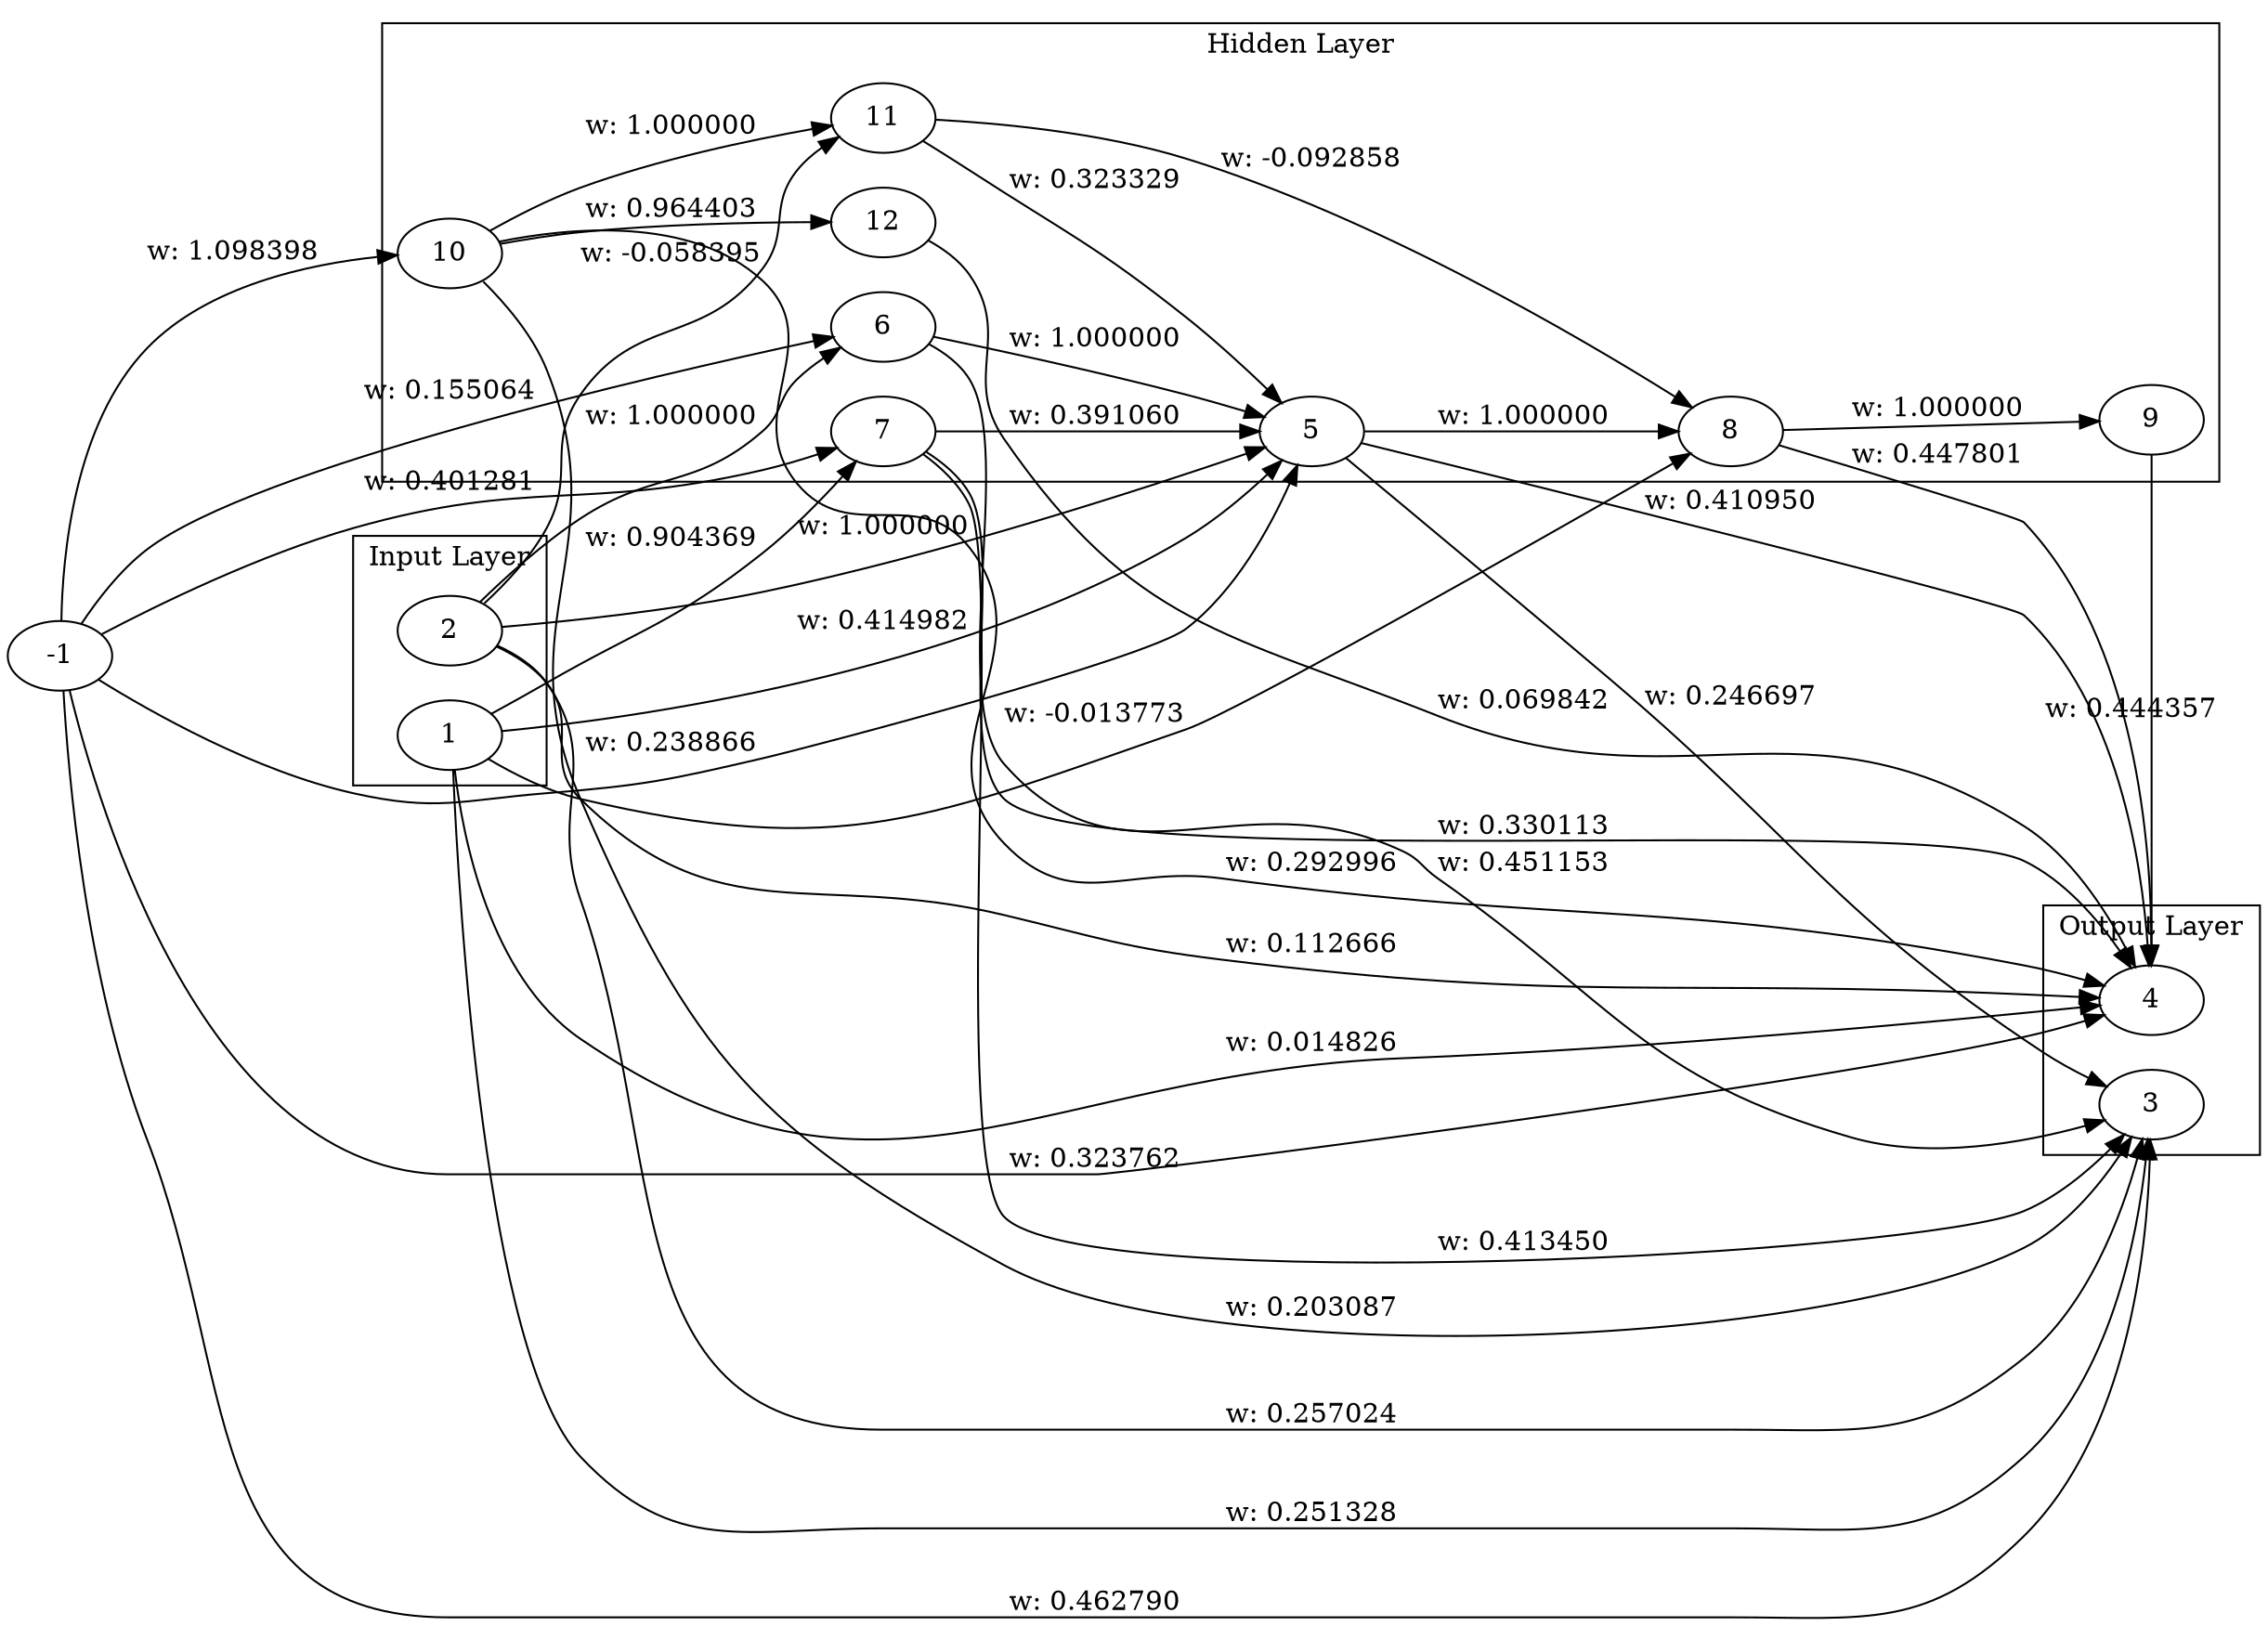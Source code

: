 digraph Genome {
  rankdir=LR;
  subgraph cluster_0 {
    label="Input Layer";
    1;
    2;
  }
  subgraph cluster_1 {
    label="Hidden Layer";
    5;
    6;
    7;
    8;
    9;
    10;
    11;
    12;
  }
  subgraph cluster_2 {
    label="Output Layer";
    3;
    4;
  }
  1 -> 3 [label="w: 0.251328"];
  1 -> 4 [label="w: 0.014826"];
  2 -> 3 [label="w: 0.257024"];
  2 -> 4 [label="w: 0.112666"];
  -1 -> 3 [label="w: 0.462790"];
  -1 -> 4 [label="w: 0.323762"];
  2 -> 5 [label="w: 1.000000"];
  5 -> 3 [label="w: 0.246697"];
  5 -> 4 [label="w: 0.410950"];
  1 -> 5 [label="w: 0.414982"];
  2 -> 6 [label="w: 1.000000"];
  6 -> 5 [label="w: 1.000000"];
  1 -> 7 [label="w: 0.904369"];
  7 -> 5 [label="w: 0.391060"];
  7 -> 4 [label="w: 0.330113"];
  7 -> 3 [label="w: 0.413450"];
  5 -> 8 [label="w: 1.000000"];
  8 -> 4 [label="w: 0.447801"];
  1 -> 8 [label="w: -0.013773"];
  8 -> 9 [label="w: 1.000000"];
  9 -> 4 [label="w: 0.444357"];
  6 -> 3 [label="w: 0.451153"];
  -1 -> 10 [label="w: 1.098398"];
  10 -> 4 [label="w: 0.292996"];
  -1 -> 5 [label="w: 0.238866"];
  10 -> 11 [label="w: 1.000000"];
  11 -> 5 [label="w: 0.323329"];
  10 -> 3 [label="w: 0.203087"];
  -1 -> 6 [label="w: 0.155064"];
  11 -> 8 [label="w: -0.092858"];
  -1 -> 7 [label="w: 0.401281"];
  10 -> 12 [label="w: 0.964403"];
  12 -> 4 [label="w: 0.069842"];
  2 -> 11 [label="w: -0.058395"];
}
